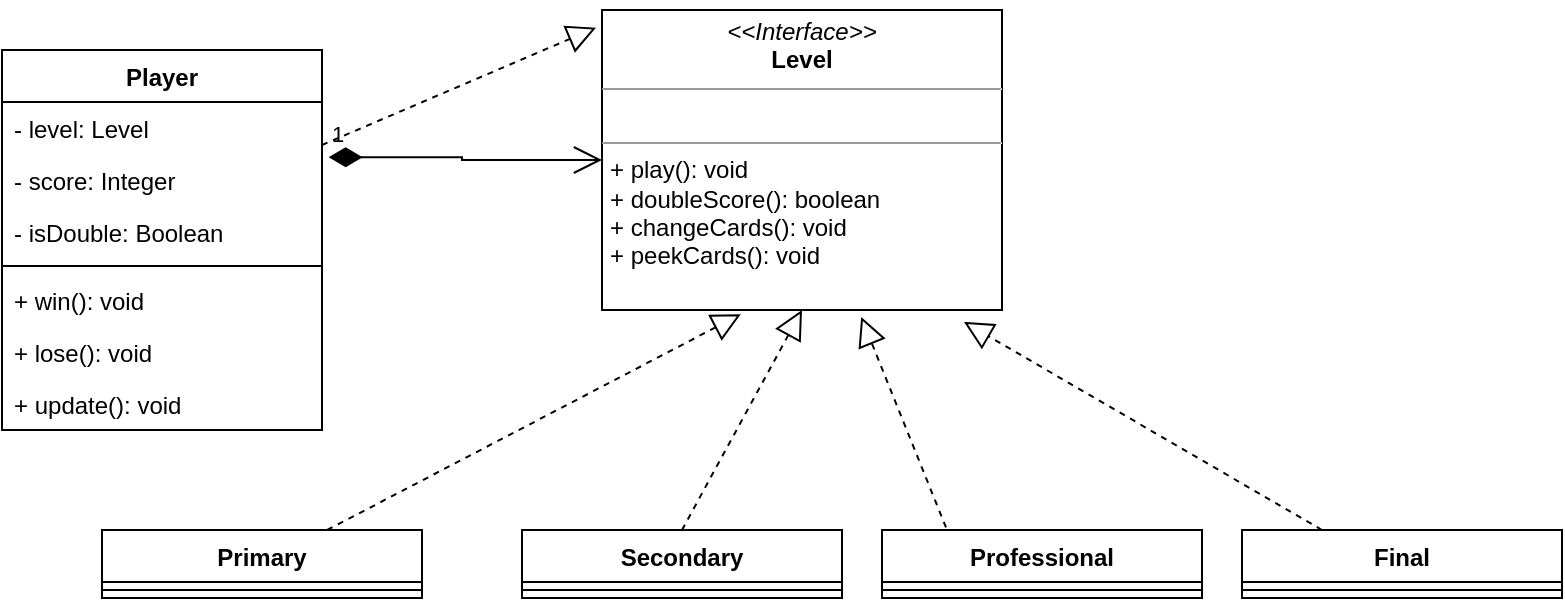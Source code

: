 <mxfile version="20.3.0" type="device"><diagram id="DhKoelckOW2UZYC6l2p7" name="第 1 页"><mxGraphModel dx="1803" dy="636" grid="1" gridSize="10" guides="1" tooltips="1" connect="1" arrows="1" fold="1" page="1" pageScale="1" pageWidth="827" pageHeight="1169" math="0" shadow="0"><root><mxCell id="0"/><mxCell id="1" parent="0"/><mxCell id="AB3LdRBjIvH_y7_EoNJd-1" value="Primary" style="swimlane;fontStyle=1;align=center;verticalAlign=top;childLayout=stackLayout;horizontal=1;startSize=26;horizontalStack=0;resizeParent=1;resizeParentMax=0;resizeLast=0;collapsible=1;marginBottom=0;" vertex="1" parent="1"><mxGeometry x="-10" y="320" width="160" height="34" as="geometry"/></mxCell><mxCell id="AB3LdRBjIvH_y7_EoNJd-3" value="" style="line;strokeWidth=1;fillColor=none;align=left;verticalAlign=middle;spacingTop=-1;spacingLeft=3;spacingRight=3;rotatable=0;labelPosition=right;points=[];portConstraint=eastwest;strokeColor=inherit;" vertex="1" parent="AB3LdRBjIvH_y7_EoNJd-1"><mxGeometry y="26" width="160" height="8" as="geometry"/></mxCell><mxCell id="AB3LdRBjIvH_y7_EoNJd-5" value="&lt;p style=&quot;margin:0px;margin-top:4px;text-align:center;&quot;&gt;&lt;i&gt;&amp;lt;&amp;lt;Interface&amp;gt;&amp;gt;&lt;/i&gt;&lt;br&gt;&lt;b&gt;Level&lt;/b&gt;&lt;/p&gt;&lt;hr size=&quot;1&quot;&gt;&lt;p style=&quot;margin:0px;margin-left:4px;&quot;&gt;&lt;br&gt;&lt;/p&gt;&lt;hr size=&quot;1&quot;&gt;&lt;p style=&quot;margin:0px;margin-left:4px;&quot;&gt;+ play(): void&lt;br&gt;+ doubleScore(): boolean&lt;/p&gt;&lt;p style=&quot;margin:0px;margin-left:4px;&quot;&gt;+ changeCards(): void&lt;/p&gt;&lt;p style=&quot;margin:0px;margin-left:4px;&quot;&gt;+ peekCards(): void&lt;/p&gt;" style="verticalAlign=top;align=left;overflow=fill;fontSize=12;fontFamily=Helvetica;html=1;" vertex="1" parent="1"><mxGeometry x="240" y="60" width="200" height="150" as="geometry"/></mxCell><mxCell id="AB3LdRBjIvH_y7_EoNJd-6" value="Secondary" style="swimlane;fontStyle=1;align=center;verticalAlign=top;childLayout=stackLayout;horizontal=1;startSize=26;horizontalStack=0;resizeParent=1;resizeParentMax=0;resizeLast=0;collapsible=1;marginBottom=0;" vertex="1" parent="1"><mxGeometry x="200" y="320" width="160" height="34" as="geometry"/></mxCell><mxCell id="AB3LdRBjIvH_y7_EoNJd-8" value="" style="line;strokeWidth=1;fillColor=none;align=left;verticalAlign=middle;spacingTop=-1;spacingLeft=3;spacingRight=3;rotatable=0;labelPosition=right;points=[];portConstraint=eastwest;strokeColor=inherit;" vertex="1" parent="AB3LdRBjIvH_y7_EoNJd-6"><mxGeometry y="26" width="160" height="8" as="geometry"/></mxCell><mxCell id="AB3LdRBjIvH_y7_EoNJd-10" value="Professional" style="swimlane;fontStyle=1;align=center;verticalAlign=top;childLayout=stackLayout;horizontal=1;startSize=26;horizontalStack=0;resizeParent=1;resizeParentMax=0;resizeLast=0;collapsible=1;marginBottom=0;" vertex="1" parent="1"><mxGeometry x="380" y="320" width="160" height="34" as="geometry"/></mxCell><mxCell id="AB3LdRBjIvH_y7_EoNJd-12" value="" style="line;strokeWidth=1;fillColor=none;align=left;verticalAlign=middle;spacingTop=-1;spacingLeft=3;spacingRight=3;rotatable=0;labelPosition=right;points=[];portConstraint=eastwest;strokeColor=inherit;" vertex="1" parent="AB3LdRBjIvH_y7_EoNJd-10"><mxGeometry y="26" width="160" height="8" as="geometry"/></mxCell><mxCell id="AB3LdRBjIvH_y7_EoNJd-14" value="Final" style="swimlane;fontStyle=1;align=center;verticalAlign=top;childLayout=stackLayout;horizontal=1;startSize=26;horizontalStack=0;resizeParent=1;resizeParentMax=0;resizeLast=0;collapsible=1;marginBottom=0;" vertex="1" parent="1"><mxGeometry x="560" y="320" width="160" height="34" as="geometry"/></mxCell><mxCell id="AB3LdRBjIvH_y7_EoNJd-16" value="" style="line;strokeWidth=1;fillColor=none;align=left;verticalAlign=middle;spacingTop=-1;spacingLeft=3;spacingRight=3;rotatable=0;labelPosition=right;points=[];portConstraint=eastwest;strokeColor=inherit;" vertex="1" parent="AB3LdRBjIvH_y7_EoNJd-14"><mxGeometry y="26" width="160" height="8" as="geometry"/></mxCell><mxCell id="AB3LdRBjIvH_y7_EoNJd-21" value="" style="endArrow=block;dashed=1;endFill=0;endSize=12;html=1;rounded=0;entryX=0.648;entryY=1.023;entryDx=0;entryDy=0;entryPerimeter=0;exitX=0.2;exitY=-0.037;exitDx=0;exitDy=0;exitPerimeter=0;" edge="1" parent="1" source="AB3LdRBjIvH_y7_EoNJd-10" target="AB3LdRBjIvH_y7_EoNJd-5"><mxGeometry width="160" relative="1" as="geometry"><mxPoint x="390" y="250" as="sourcePoint"/><mxPoint x="360" y="230" as="targetPoint"/></mxGeometry></mxCell><mxCell id="AB3LdRBjIvH_y7_EoNJd-22" value="" style="endArrow=block;dashed=1;endFill=0;endSize=12;html=1;rounded=0;entryX=0.905;entryY=1.04;entryDx=0;entryDy=0;entryPerimeter=0;exitX=0.25;exitY=0;exitDx=0;exitDy=0;" edge="1" parent="1" source="AB3LdRBjIvH_y7_EoNJd-14" target="AB3LdRBjIvH_y7_EoNJd-5"><mxGeometry width="160" relative="1" as="geometry"><mxPoint x="510" y="220" as="sourcePoint"/><mxPoint x="670" y="220" as="targetPoint"/></mxGeometry></mxCell><mxCell id="AB3LdRBjIvH_y7_EoNJd-23" value="" style="endArrow=block;dashed=1;endFill=0;endSize=12;html=1;rounded=0;entryX=0.5;entryY=1;entryDx=0;entryDy=0;exitX=0.5;exitY=0;exitDx=0;exitDy=0;" edge="1" parent="1" source="AB3LdRBjIvH_y7_EoNJd-6" target="AB3LdRBjIvH_y7_EoNJd-5"><mxGeometry width="160" relative="1" as="geometry"><mxPoint x="330" y="350" as="sourcePoint"/><mxPoint x="490" y="350" as="targetPoint"/></mxGeometry></mxCell><mxCell id="AB3LdRBjIvH_y7_EoNJd-24" value="" style="endArrow=block;dashed=1;endFill=0;endSize=12;html=1;rounded=0;entryX=0.347;entryY=1.014;entryDx=0;entryDy=0;entryPerimeter=0;" edge="1" parent="1" source="AB3LdRBjIvH_y7_EoNJd-1" target="AB3LdRBjIvH_y7_EoNJd-5"><mxGeometry width="160" relative="1" as="geometry"><mxPoint x="330" y="350" as="sourcePoint"/><mxPoint x="490" y="350" as="targetPoint"/></mxGeometry></mxCell><mxCell id="AB3LdRBjIvH_y7_EoNJd-32" value="Player" style="swimlane;fontStyle=1;align=center;verticalAlign=top;childLayout=stackLayout;horizontal=1;startSize=26;horizontalStack=0;resizeParent=1;resizeParentMax=0;resizeLast=0;collapsible=1;marginBottom=0;" vertex="1" parent="1"><mxGeometry x="-60" y="80" width="160" height="190" as="geometry"/></mxCell><mxCell id="AB3LdRBjIvH_y7_EoNJd-33" value="- level: Level" style="text;strokeColor=none;fillColor=none;align=left;verticalAlign=top;spacingLeft=4;spacingRight=4;overflow=hidden;rotatable=0;points=[[0,0.5],[1,0.5]];portConstraint=eastwest;" vertex="1" parent="AB3LdRBjIvH_y7_EoNJd-32"><mxGeometry y="26" width="160" height="26" as="geometry"/></mxCell><mxCell id="AB3LdRBjIvH_y7_EoNJd-40" value="- score: Integer" style="text;strokeColor=none;fillColor=none;align=left;verticalAlign=top;spacingLeft=4;spacingRight=4;overflow=hidden;rotatable=0;points=[[0,0.5],[1,0.5]];portConstraint=eastwest;" vertex="1" parent="AB3LdRBjIvH_y7_EoNJd-32"><mxGeometry y="52" width="160" height="26" as="geometry"/></mxCell><mxCell id="AB3LdRBjIvH_y7_EoNJd-42" value="- isDouble: Boolean" style="text;strokeColor=none;fillColor=none;align=left;verticalAlign=top;spacingLeft=4;spacingRight=4;overflow=hidden;rotatable=0;points=[[0,0.5],[1,0.5]];portConstraint=eastwest;" vertex="1" parent="AB3LdRBjIvH_y7_EoNJd-32"><mxGeometry y="78" width="160" height="26" as="geometry"/></mxCell><mxCell id="AB3LdRBjIvH_y7_EoNJd-34" value="" style="line;strokeWidth=1;fillColor=none;align=left;verticalAlign=middle;spacingTop=-1;spacingLeft=3;spacingRight=3;rotatable=0;labelPosition=right;points=[];portConstraint=eastwest;strokeColor=inherit;" vertex="1" parent="AB3LdRBjIvH_y7_EoNJd-32"><mxGeometry y="104" width="160" height="8" as="geometry"/></mxCell><mxCell id="AB3LdRBjIvH_y7_EoNJd-35" value="+ win(): void" style="text;strokeColor=none;fillColor=none;align=left;verticalAlign=top;spacingLeft=4;spacingRight=4;overflow=hidden;rotatable=0;points=[[0,0.5],[1,0.5]];portConstraint=eastwest;" vertex="1" parent="AB3LdRBjIvH_y7_EoNJd-32"><mxGeometry y="112" width="160" height="26" as="geometry"/></mxCell><mxCell id="AB3LdRBjIvH_y7_EoNJd-41" value="+ lose(): void" style="text;strokeColor=none;fillColor=none;align=left;verticalAlign=top;spacingLeft=4;spacingRight=4;overflow=hidden;rotatable=0;points=[[0,0.5],[1,0.5]];portConstraint=eastwest;" vertex="1" parent="AB3LdRBjIvH_y7_EoNJd-32"><mxGeometry y="138" width="160" height="26" as="geometry"/></mxCell><mxCell id="AB3LdRBjIvH_y7_EoNJd-43" value="+ update(): void" style="text;strokeColor=none;fillColor=none;align=left;verticalAlign=top;spacingLeft=4;spacingRight=4;overflow=hidden;rotatable=0;points=[[0,0.5],[1,0.5]];portConstraint=eastwest;" vertex="1" parent="AB3LdRBjIvH_y7_EoNJd-32"><mxGeometry y="164" width="160" height="26" as="geometry"/></mxCell><mxCell id="AB3LdRBjIvH_y7_EoNJd-37" value="1" style="endArrow=open;html=1;endSize=12;startArrow=diamondThin;startSize=14;startFill=1;edgeStyle=orthogonalEdgeStyle;align=left;verticalAlign=bottom;rounded=0;entryX=0;entryY=0.5;entryDx=0;entryDy=0;exitX=1.021;exitY=1.062;exitDx=0;exitDy=0;exitPerimeter=0;" edge="1" parent="1" source="AB3LdRBjIvH_y7_EoNJd-33" target="AB3LdRBjIvH_y7_EoNJd-5"><mxGeometry x="-1" y="3" relative="1" as="geometry"><mxPoint x="50" y="180" as="sourcePoint"/><mxPoint x="380" y="300" as="targetPoint"/></mxGeometry></mxCell><mxCell id="AB3LdRBjIvH_y7_EoNJd-39" value="" style="endArrow=block;dashed=1;endFill=0;endSize=12;html=1;rounded=0;entryX=-0.015;entryY=0.059;entryDx=0;entryDy=0;entryPerimeter=0;exitX=1;exitY=0.25;exitDx=0;exitDy=0;" edge="1" parent="1" source="AB3LdRBjIvH_y7_EoNJd-32" target="AB3LdRBjIvH_y7_EoNJd-5"><mxGeometry width="160" relative="1" as="geometry"><mxPoint x="240" y="270" as="sourcePoint"/><mxPoint x="400" y="270" as="targetPoint"/></mxGeometry></mxCell></root></mxGraphModel></diagram></mxfile>